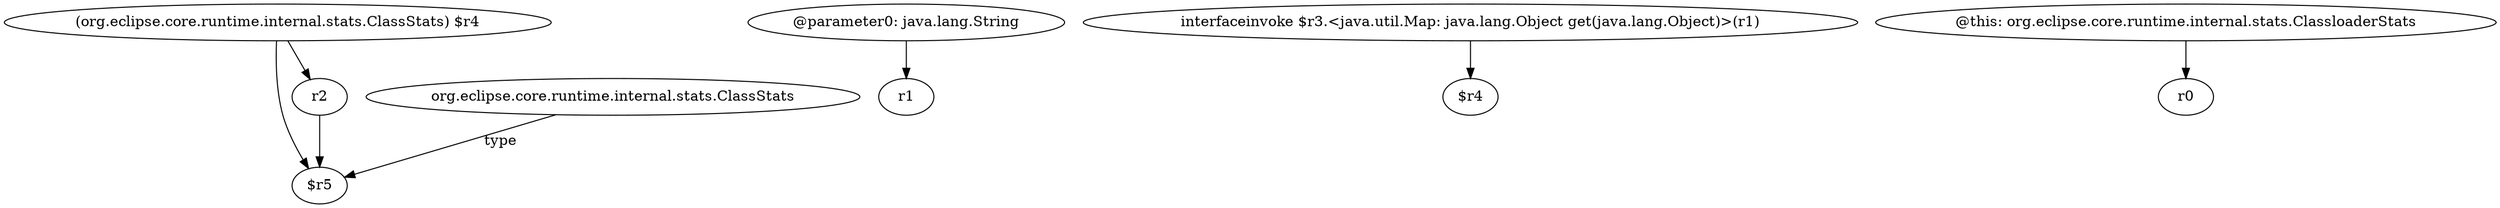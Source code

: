 digraph g {
0[label="(org.eclipse.core.runtime.internal.stats.ClassStats) $r4"]
1[label="$r5"]
0->1[label=""]
2[label="@parameter0: java.lang.String"]
3[label="r1"]
2->3[label=""]
4[label="interfaceinvoke $r3.<java.util.Map: java.lang.Object get(java.lang.Object)>(r1)"]
5[label="$r4"]
4->5[label=""]
6[label="org.eclipse.core.runtime.internal.stats.ClassStats"]
6->1[label="type"]
7[label="r2"]
0->7[label=""]
8[label="@this: org.eclipse.core.runtime.internal.stats.ClassloaderStats"]
9[label="r0"]
8->9[label=""]
7->1[label=""]
}